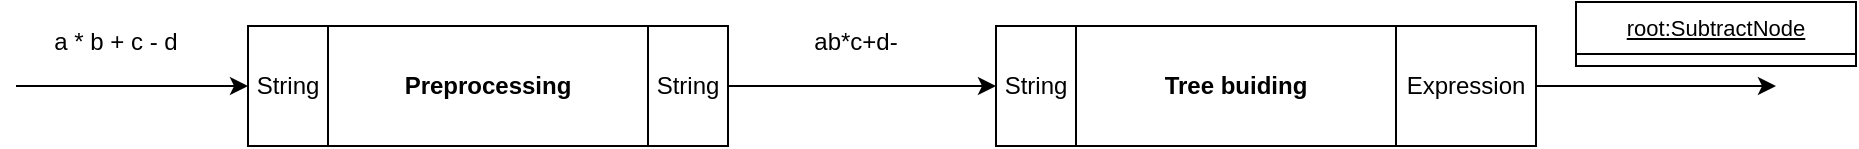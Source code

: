 <mxfile version="22.1.2" type="device">
  <diagram name="analyser" id="km5IzrMBZggV5jTFlMx5">
    <mxGraphModel dx="1434" dy="866" grid="1" gridSize="10" guides="1" tooltips="1" connect="1" arrows="1" fold="1" page="1" pageScale="1" pageWidth="850" pageHeight="1100" math="0" shadow="0">
      <root>
        <mxCell id="0" />
        <mxCell id="1" parent="0" />
        <mxCell id="hAcNPV5WX45bzjx4Em5k-3" value="" style="endArrow=classic;html=1;rounded=0;entryX=0;entryY=0.5;entryDx=0;entryDy=0;" parent="1" target="hAcNPV5WX45bzjx4Em5k-23" edge="1">
          <mxGeometry width="50" height="50" relative="1" as="geometry">
            <mxPoint x="60" y="590" as="sourcePoint" />
            <mxPoint x="206" y="593" as="targetPoint" />
          </mxGeometry>
        </mxCell>
        <mxCell id="hAcNPV5WX45bzjx4Em5k-5" value="" style="endArrow=classic;html=1;rounded=0;entryX=0;entryY=0.5;entryDx=0;entryDy=0;exitX=1;exitY=0.5;exitDx=0;exitDy=0;" parent="1" source="hAcNPV5WX45bzjx4Em5k-24" target="hAcNPV5WX45bzjx4Em5k-29" edge="1">
          <mxGeometry width="50" height="50" relative="1" as="geometry">
            <mxPoint x="420" y="590" as="sourcePoint" />
            <mxPoint x="580" y="589.71" as="targetPoint" />
          </mxGeometry>
        </mxCell>
        <mxCell id="hAcNPV5WX45bzjx4Em5k-7" value="" style="endArrow=classic;html=1;rounded=0;exitX=1;exitY=0.5;exitDx=0;exitDy=0;" parent="1" source="hAcNPV5WX45bzjx4Em5k-30" edge="1">
          <mxGeometry width="50" height="50" relative="1" as="geometry">
            <mxPoint x="830" y="589.71" as="sourcePoint" />
            <mxPoint x="940" y="590" as="targetPoint" />
          </mxGeometry>
        </mxCell>
        <mxCell id="hAcNPV5WX45bzjx4Em5k-8" value="a * b + c - d" style="text;html=1;strokeColor=none;fillColor=none;align=center;verticalAlign=middle;whiteSpace=wrap;rounded=0;" parent="1" vertex="1">
          <mxGeometry x="70" y="553" width="80" height="30" as="geometry" />
        </mxCell>
        <mxCell id="hAcNPV5WX45bzjx4Em5k-9" value="ab*c+d-" style="text;html=1;strokeColor=none;fillColor=none;align=center;verticalAlign=middle;whiteSpace=wrap;rounded=0;" parent="1" vertex="1">
          <mxGeometry x="440" y="553" width="80" height="30" as="geometry" />
        </mxCell>
        <mxCell id="hAcNPV5WX45bzjx4Em5k-25" value="" style="group" parent="1" vertex="1" connectable="0">
          <mxGeometry x="176" y="560" width="240" height="60" as="geometry" />
        </mxCell>
        <mxCell id="hAcNPV5WX45bzjx4Em5k-21" value="&lt;b&gt;Preprocessing&lt;/b&gt;" style="rounded=0;whiteSpace=wrap;html=1;" parent="hAcNPV5WX45bzjx4Em5k-25" vertex="1">
          <mxGeometry x="40" width="160" height="60" as="geometry" />
        </mxCell>
        <mxCell id="hAcNPV5WX45bzjx4Em5k-23" value="String" style="rounded=0;whiteSpace=wrap;html=1;" parent="hAcNPV5WX45bzjx4Em5k-25" vertex="1">
          <mxGeometry width="40" height="60" as="geometry" />
        </mxCell>
        <mxCell id="hAcNPV5WX45bzjx4Em5k-24" value="String" style="rounded=0;whiteSpace=wrap;html=1;" parent="hAcNPV5WX45bzjx4Em5k-25" vertex="1">
          <mxGeometry x="200" width="40" height="60" as="geometry" />
        </mxCell>
        <mxCell id="hAcNPV5WX45bzjx4Em5k-27" value="" style="group" parent="1" vertex="1" connectable="0">
          <mxGeometry x="550" y="560" width="270" height="60" as="geometry" />
        </mxCell>
        <mxCell id="hAcNPV5WX45bzjx4Em5k-28" value="&lt;b&gt;Tree buiding&lt;/b&gt;" style="rounded=0;whiteSpace=wrap;html=1;" parent="hAcNPV5WX45bzjx4Em5k-27" vertex="1">
          <mxGeometry x="40" width="160" height="60" as="geometry" />
        </mxCell>
        <mxCell id="hAcNPV5WX45bzjx4Em5k-29" value="String" style="rounded=0;whiteSpace=wrap;html=1;" parent="hAcNPV5WX45bzjx4Em5k-27" vertex="1">
          <mxGeometry width="40" height="60" as="geometry" />
        </mxCell>
        <mxCell id="hAcNPV5WX45bzjx4Em5k-30" value="Expression" style="rounded=0;whiteSpace=wrap;html=1;" parent="hAcNPV5WX45bzjx4Em5k-27" vertex="1">
          <mxGeometry x="200" width="70" height="60" as="geometry" />
        </mxCell>
        <mxCell id="hAcNPV5WX45bzjx4Em5k-32" value="&lt;font size=&quot;1&quot; style=&quot;&quot;&gt;&lt;u style=&quot;font-size: 11px;&quot;&gt;root:SubtractNode&lt;/u&gt;&lt;/font&gt;" style="swimlane;fontStyle=0;childLayout=stackLayout;horizontal=1;startSize=26;fillColor=none;horizontalStack=0;resizeParent=1;resizeParentMax=0;resizeLast=0;collapsible=1;marginBottom=0;whiteSpace=wrap;html=1;" parent="1" vertex="1">
          <mxGeometry x="840" y="548" width="140" height="32" as="geometry" />
        </mxCell>
      </root>
    </mxGraphModel>
  </diagram>
</mxfile>
